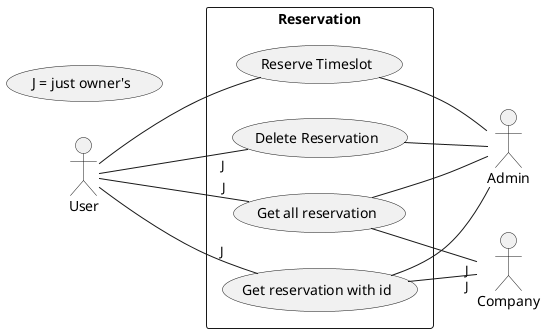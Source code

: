 @startuml Reservation

left to right direction
    actor "User" as user
    rectangle "Reservation" as reservation {
        usecase "Get all reservation" as getAllReservation
        usecase "Get reservation with id" as getReservationWithID
        usecase "Reserve Timeslot" as reserveTimeslot
        usecase "Delete Reservation" as deleteReservation
    }

    actor "Admin" as admin
    actor "Company" as companies

    (J = just owner's)

    user -- "J" getAllReservation
    user -- "J" getReservationWithID
    user -- reserveTimeslot
    user -- "J" deleteReservation

    getAllReservation -- "J" companies
    getReservationWithID -- "J" companies

    getAllReservation -- admin
    getReservationWithID -- admin
    reserveTimeslot -- admin
    deleteReservation -- admin

@enduml